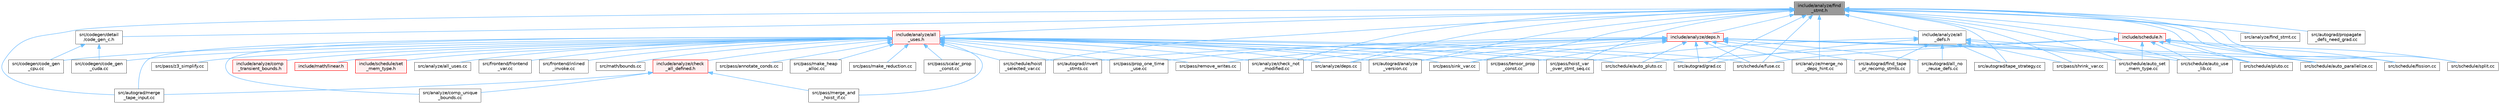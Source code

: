 digraph "include/analyze/find_stmt.h"
{
 // LATEX_PDF_SIZE
  bgcolor="transparent";
  edge [fontname=Helvetica,fontsize=10,labelfontname=Helvetica,labelfontsize=10];
  node [fontname=Helvetica,fontsize=10,shape=box,height=0.2,width=0.4];
  Node1 [label="include/analyze/find\l_stmt.h",height=0.2,width=0.4,color="gray40", fillcolor="grey60", style="filled", fontcolor="black",tooltip=" "];
  Node1 -> Node2 [dir="back",color="steelblue1",style="solid"];
  Node2 [label="include/analyze/all\l_defs.h",height=0.2,width=0.4,color="grey40", fillcolor="white", style="filled",URL="$all__defs_8h.html",tooltip=" "];
  Node2 -> Node3 [dir="back",color="steelblue1",style="solid"];
  Node3 [label="src/autograd/all_no\l_reuse_defs.cc",height=0.2,width=0.4,color="grey40", fillcolor="white", style="filled",URL="$all__no__reuse__defs_8cc.html",tooltip=" "];
  Node2 -> Node4 [dir="back",color="steelblue1",style="solid"];
  Node4 [label="src/autograd/find_tape\l_or_recomp_stmts.cc",height=0.2,width=0.4,color="grey40", fillcolor="white", style="filled",URL="$find__tape__or__recomp__stmts_8cc.html",tooltip=" "];
  Node2 -> Node5 [dir="back",color="steelblue1",style="solid"];
  Node5 [label="src/autograd/grad.cc",height=0.2,width=0.4,color="grey40", fillcolor="white", style="filled",URL="$grad_8cc.html",tooltip=" "];
  Node2 -> Node6 [dir="back",color="steelblue1",style="solid"];
  Node6 [label="src/autograd/tape_strategy.cc",height=0.2,width=0.4,color="grey40", fillcolor="white", style="filled",URL="$tape__strategy_8cc.html",tooltip=" "];
  Node2 -> Node7 [dir="back",color="steelblue1",style="solid"];
  Node7 [label="src/pass/hoist_var\l_over_stmt_seq.cc",height=0.2,width=0.4,color="grey40", fillcolor="white", style="filled",URL="$hoist__var__over__stmt__seq_8cc.html",tooltip=" "];
  Node2 -> Node8 [dir="back",color="steelblue1",style="solid"];
  Node8 [label="src/pass/shrink_var.cc",height=0.2,width=0.4,color="grey40", fillcolor="white", style="filled",URL="$shrink__var_8cc.html",tooltip=" "];
  Node2 -> Node9 [dir="back",color="steelblue1",style="solid"];
  Node9 [label="src/schedule/auto_set\l_mem_type.cc",height=0.2,width=0.4,color="grey40", fillcolor="white", style="filled",URL="$auto__set__mem__type_8cc.html",tooltip=" "];
  Node2 -> Node10 [dir="back",color="steelblue1",style="solid"];
  Node10 [label="src/schedule/auto_use\l_lib.cc",height=0.2,width=0.4,color="grey40", fillcolor="white", style="filled",URL="$auto__use__lib_8cc.html",tooltip=" "];
  Node1 -> Node11 [dir="back",color="steelblue1",style="solid"];
  Node11 [label="include/analyze/all\l_uses.h",height=0.2,width=0.4,color="red", fillcolor="#FFF0F0", style="filled",URL="$all__uses_8h.html",tooltip=" "];
  Node11 -> Node12 [dir="back",color="steelblue1",style="solid"];
  Node12 [label="include/analyze/check\l_all_defined.h",height=0.2,width=0.4,color="red", fillcolor="#FFF0F0", style="filled",URL="$check__all__defined_8h.html",tooltip=" "];
  Node12 -> Node22 [dir="back",color="steelblue1",style="solid"];
  Node22 [label="src/analyze/comp_unique\l_bounds.cc",height=0.2,width=0.4,color="grey40", fillcolor="white", style="filled",URL="$comp__unique__bounds_8cc.html",tooltip=" "];
  Node12 -> Node24 [dir="back",color="steelblue1",style="solid"];
  Node24 [label="src/autograd/merge\l_tape_input.cc",height=0.2,width=0.4,color="grey40", fillcolor="white", style="filled",URL="$merge__tape__input_8cc.html",tooltip=" "];
  Node12 -> Node26 [dir="back",color="steelblue1",style="solid"];
  Node26 [label="src/pass/merge_and\l_hoist_if.cc",height=0.2,width=0.4,color="grey40", fillcolor="white", style="filled",URL="$merge__and__hoist__if_8cc.html",tooltip=" "];
  Node11 -> Node28 [dir="back",color="steelblue1",style="solid"];
  Node28 [label="include/analyze/comp\l_transient_bounds.h",height=0.2,width=0.4,color="red", fillcolor="#FFF0F0", style="filled",URL="$comp__transient__bounds_8h.html",tooltip=" "];
  Node11 -> Node57 [dir="back",color="steelblue1",style="solid"];
  Node57 [label="include/math/linear.h",height=0.2,width=0.4,color="red", fillcolor="#FFF0F0", style="filled",URL="$linear_8h.html",tooltip=" "];
  Node11 -> Node64 [dir="back",color="steelblue1",style="solid"];
  Node64 [label="include/schedule/set\l_mem_type.h",height=0.2,width=0.4,color="red", fillcolor="#FFF0F0", style="filled",URL="$set__mem__type_8h.html",tooltip=" "];
  Node11 -> Node66 [dir="back",color="steelblue1",style="solid"];
  Node66 [label="src/analyze/all_uses.cc",height=0.2,width=0.4,color="grey40", fillcolor="white", style="filled",URL="$all__uses_8cc.html",tooltip=" "];
  Node11 -> Node67 [dir="back",color="steelblue1",style="solid"];
  Node67 [label="src/analyze/check_not\l_modified.cc",height=0.2,width=0.4,color="grey40", fillcolor="white", style="filled",URL="$check__not__modified_8cc.html",tooltip=" "];
  Node11 -> Node22 [dir="back",color="steelblue1",style="solid"];
  Node11 -> Node68 [dir="back",color="steelblue1",style="solid"];
  Node68 [label="src/analyze/deps.cc",height=0.2,width=0.4,color="grey40", fillcolor="white", style="filled",URL="$deps_8cc.html",tooltip=" "];
  Node11 -> Node53 [dir="back",color="steelblue1",style="solid"];
  Node53 [label="src/autograd/analyze\l_version.cc",height=0.2,width=0.4,color="grey40", fillcolor="white", style="filled",URL="$analyze__version_8cc.html",tooltip=" "];
  Node11 -> Node5 [dir="back",color="steelblue1",style="solid"];
  Node11 -> Node69 [dir="back",color="steelblue1",style="solid"];
  Node69 [label="src/autograd/invert\l_stmts.cc",height=0.2,width=0.4,color="grey40", fillcolor="white", style="filled",URL="$invert__stmts_8cc.html",tooltip=" "];
  Node11 -> Node24 [dir="back",color="steelblue1",style="solid"];
  Node11 -> Node39 [dir="back",color="steelblue1",style="solid"];
  Node39 [label="src/codegen/code_gen\l_cpu.cc",height=0.2,width=0.4,color="grey40", fillcolor="white", style="filled",URL="$code__gen__cpu_8cc.html",tooltip=" "];
  Node11 -> Node40 [dir="back",color="steelblue1",style="solid"];
  Node40 [label="src/codegen/code_gen\l_cuda.cc",height=0.2,width=0.4,color="grey40", fillcolor="white", style="filled",URL="$code__gen__cuda_8cc.html",tooltip=" "];
  Node11 -> Node70 [dir="back",color="steelblue1",style="solid"];
  Node70 [label="src/frontend/frontend\l_var.cc",height=0.2,width=0.4,color="grey40", fillcolor="white", style="filled",URL="$frontend__var_8cc.html",tooltip=" "];
  Node11 -> Node71 [dir="back",color="steelblue1",style="solid"];
  Node71 [label="src/frontend/inlined\l_invoke.cc",height=0.2,width=0.4,color="grey40", fillcolor="white", style="filled",URL="$inlined__invoke_8cc.html",tooltip=" "];
  Node11 -> Node63 [dir="back",color="steelblue1",style="solid"];
  Node63 [label="src/math/bounds.cc",height=0.2,width=0.4,color="grey40", fillcolor="white", style="filled",URL="$bounds_8cc.html",tooltip=" "];
  Node11 -> Node72 [dir="back",color="steelblue1",style="solid"];
  Node72 [label="src/pass/annotate_conds.cc",height=0.2,width=0.4,color="grey40", fillcolor="white", style="filled",URL="$annotate__conds_8cc.html",tooltip=" "];
  Node11 -> Node7 [dir="back",color="steelblue1",style="solid"];
  Node11 -> Node73 [dir="back",color="steelblue1",style="solid"];
  Node73 [label="src/pass/make_heap\l_alloc.cc",height=0.2,width=0.4,color="grey40", fillcolor="white", style="filled",URL="$make__heap__alloc_8cc.html",tooltip=" "];
  Node11 -> Node74 [dir="back",color="steelblue1",style="solid"];
  Node74 [label="src/pass/make_reduction.cc",height=0.2,width=0.4,color="grey40", fillcolor="white", style="filled",URL="$make__reduction_8cc.html",tooltip=" "];
  Node11 -> Node26 [dir="back",color="steelblue1",style="solid"];
  Node11 -> Node75 [dir="back",color="steelblue1",style="solid"];
  Node75 [label="src/pass/prop_one_time\l_use.cc",height=0.2,width=0.4,color="grey40", fillcolor="white", style="filled",URL="$prop__one__time__use_8cc.html",tooltip=" "];
  Node11 -> Node76 [dir="back",color="steelblue1",style="solid"];
  Node76 [label="src/pass/remove_writes.cc",height=0.2,width=0.4,color="grey40", fillcolor="white", style="filled",URL="$remove__writes_8cc.html",tooltip=" "];
  Node11 -> Node77 [dir="back",color="steelblue1",style="solid"];
  Node77 [label="src/pass/scalar_prop\l_const.cc",height=0.2,width=0.4,color="grey40", fillcolor="white", style="filled",URL="$scalar__prop__const_8cc.html",tooltip=" "];
  Node11 -> Node78 [dir="back",color="steelblue1",style="solid"];
  Node78 [label="src/pass/sink_var.cc",height=0.2,width=0.4,color="grey40", fillcolor="white", style="filled",URL="$sink__var_8cc.html",tooltip=" "];
  Node11 -> Node79 [dir="back",color="steelblue1",style="solid"];
  Node79 [label="src/pass/tensor_prop\l_const.cc",height=0.2,width=0.4,color="grey40", fillcolor="white", style="filled",URL="$tensor__prop__const_8cc.html",tooltip=" "];
  Node11 -> Node45 [dir="back",color="steelblue1",style="solid"];
  Node45 [label="src/pass/z3_simplify.cc",height=0.2,width=0.4,color="grey40", fillcolor="white", style="filled",URL="$z3__simplify_8cc.html",tooltip=" "];
  Node11 -> Node80 [dir="back",color="steelblue1",style="solid"];
  Node80 [label="src/schedule/auto_pluto.cc",height=0.2,width=0.4,color="grey40", fillcolor="white", style="filled",URL="$auto__pluto_8cc.html",tooltip=" "];
  Node11 -> Node34 [dir="back",color="steelblue1",style="solid"];
  Node34 [label="src/schedule/fuse.cc",height=0.2,width=0.4,color="grey40", fillcolor="white", style="filled",URL="$fuse_8cc.html",tooltip=" "];
  Node11 -> Node82 [dir="back",color="steelblue1",style="solid"];
  Node82 [label="src/schedule/hoist\l_selected_var.cc",height=0.2,width=0.4,color="grey40", fillcolor="white", style="filled",URL="$hoist__selected__var_8cc.html",tooltip=" "];
  Node1 -> Node84 [dir="back",color="steelblue1",style="solid"];
  Node84 [label="include/analyze/deps.h",height=0.2,width=0.4,color="red", fillcolor="#FFF0F0", style="filled",URL="$deps_8h.html",tooltip=" "];
  Node84 -> Node67 [dir="back",color="steelblue1",style="solid"];
  Node84 -> Node68 [dir="back",color="steelblue1",style="solid"];
  Node84 -> Node85 [dir="back",color="steelblue1",style="solid"];
  Node85 [label="src/analyze/merge_no\l_deps_hint.cc",height=0.2,width=0.4,color="grey40", fillcolor="white", style="filled",URL="$merge__no__deps__hint_8cc.html",tooltip=" "];
  Node84 -> Node3 [dir="back",color="steelblue1",style="solid"];
  Node84 -> Node53 [dir="back",color="steelblue1",style="solid"];
  Node84 -> Node4 [dir="back",color="steelblue1",style="solid"];
  Node84 -> Node5 [dir="back",color="steelblue1",style="solid"];
  Node84 -> Node69 [dir="back",color="steelblue1",style="solid"];
  Node84 -> Node75 [dir="back",color="steelblue1",style="solid"];
  Node84 -> Node76 [dir="back",color="steelblue1",style="solid"];
  Node84 -> Node78 [dir="back",color="steelblue1",style="solid"];
  Node84 -> Node79 [dir="back",color="steelblue1",style="solid"];
  Node84 -> Node46 [dir="back",color="steelblue1",style="solid"];
  Node46 [label="src/schedule/auto_parallelize.cc",height=0.2,width=0.4,color="grey40", fillcolor="white", style="filled",URL="$auto__parallelize_8cc.html",tooltip=" "];
  Node84 -> Node80 [dir="back",color="steelblue1",style="solid"];
  Node84 -> Node91 [dir="back",color="steelblue1",style="solid"];
  Node91 [label="src/schedule/fission.cc",height=0.2,width=0.4,color="grey40", fillcolor="white", style="filled",URL="$fission_8cc.html",tooltip=" "];
  Node84 -> Node34 [dir="back",color="steelblue1",style="solid"];
  Node84 -> Node18 [dir="back",color="steelblue1",style="solid"];
  Node18 [label="src/schedule/pluto.cc",height=0.2,width=0.4,color="grey40", fillcolor="white", style="filled",URL="$pluto_8cc.html",tooltip=" "];
  Node1 -> Node96 [dir="back",color="steelblue1",style="solid"];
  Node96 [label="include/schedule.h",height=0.2,width=0.4,color="red", fillcolor="#FFF0F0", style="filled",URL="$schedule_8h.html",tooltip=" "];
  Node96 -> Node46 [dir="back",color="steelblue1",style="solid"];
  Node96 -> Node80 [dir="back",color="steelblue1",style="solid"];
  Node96 -> Node9 [dir="back",color="steelblue1",style="solid"];
  Node96 -> Node10 [dir="back",color="steelblue1",style="solid"];
  Node96 -> Node91 [dir="back",color="steelblue1",style="solid"];
  Node96 -> Node34 [dir="back",color="steelblue1",style="solid"];
  Node96 -> Node18 [dir="back",color="steelblue1",style="solid"];
  Node96 -> Node49 [dir="back",color="steelblue1",style="solid"];
  Node49 [label="src/schedule/split.cc",height=0.2,width=0.4,color="grey40", fillcolor="white", style="filled",URL="$split_8cc.html",tooltip=" "];
  Node1 -> Node67 [dir="back",color="steelblue1",style="solid"];
  Node1 -> Node68 [dir="back",color="steelblue1",style="solid"];
  Node1 -> Node104 [dir="back",color="steelblue1",style="solid"];
  Node104 [label="src/analyze/find_stmt.cc",height=0.2,width=0.4,color="grey40", fillcolor="white", style="filled",URL="$find__stmt_8cc.html",tooltip=" "];
  Node1 -> Node85 [dir="back",color="steelblue1",style="solid"];
  Node1 -> Node53 [dir="back",color="steelblue1",style="solid"];
  Node1 -> Node5 [dir="back",color="steelblue1",style="solid"];
  Node1 -> Node24 [dir="back",color="steelblue1",style="solid"];
  Node1 -> Node105 [dir="back",color="steelblue1",style="solid"];
  Node105 [label="src/autograd/propagate\l_defs_need_grad.cc",height=0.2,width=0.4,color="grey40", fillcolor="white", style="filled",URL="$propagate__defs__need__grad_8cc.html",tooltip=" "];
  Node1 -> Node6 [dir="back",color="steelblue1",style="solid"];
  Node1 -> Node106 [dir="back",color="steelblue1",style="solid"];
  Node106 [label="src/codegen/detail\l/code_gen_c.h",height=0.2,width=0.4,color="grey40", fillcolor="white", style="filled",URL="$src_2codegen_2detail_2code__gen__c_8h.html",tooltip=" "];
  Node106 -> Node39 [dir="back",color="steelblue1",style="solid"];
  Node106 -> Node40 [dir="back",color="steelblue1",style="solid"];
  Node1 -> Node7 [dir="back",color="steelblue1",style="solid"];
  Node1 -> Node8 [dir="back",color="steelblue1",style="solid"];
  Node1 -> Node78 [dir="back",color="steelblue1",style="solid"];
  Node1 -> Node46 [dir="back",color="steelblue1",style="solid"];
  Node1 -> Node9 [dir="back",color="steelblue1",style="solid"];
  Node1 -> Node10 [dir="back",color="steelblue1",style="solid"];
  Node1 -> Node91 [dir="back",color="steelblue1",style="solid"];
  Node1 -> Node34 [dir="back",color="steelblue1",style="solid"];
  Node1 -> Node82 [dir="back",color="steelblue1",style="solid"];
  Node1 -> Node18 [dir="back",color="steelblue1",style="solid"];
  Node1 -> Node49 [dir="back",color="steelblue1",style="solid"];
}
